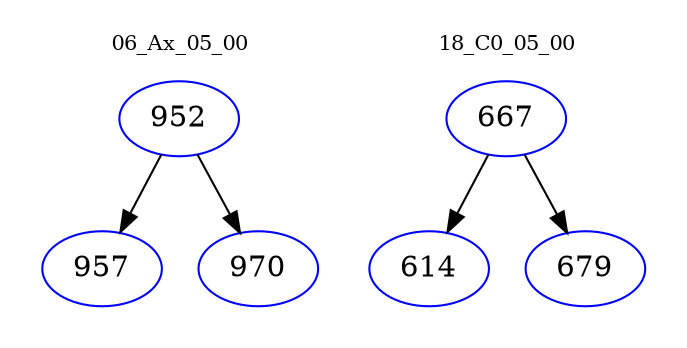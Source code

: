 digraph{
subgraph cluster_0 {
color = white
label = "06_Ax_05_00";
fontsize=10;
T0_952 [label="952", color="blue"]
T0_952 -> T0_957 [color="black"]
T0_957 [label="957", color="blue"]
T0_952 -> T0_970 [color="black"]
T0_970 [label="970", color="blue"]
}
subgraph cluster_1 {
color = white
label = "18_C0_05_00";
fontsize=10;
T1_667 [label="667", color="blue"]
T1_667 -> T1_614 [color="black"]
T1_614 [label="614", color="blue"]
T1_667 -> T1_679 [color="black"]
T1_679 [label="679", color="blue"]
}
}
